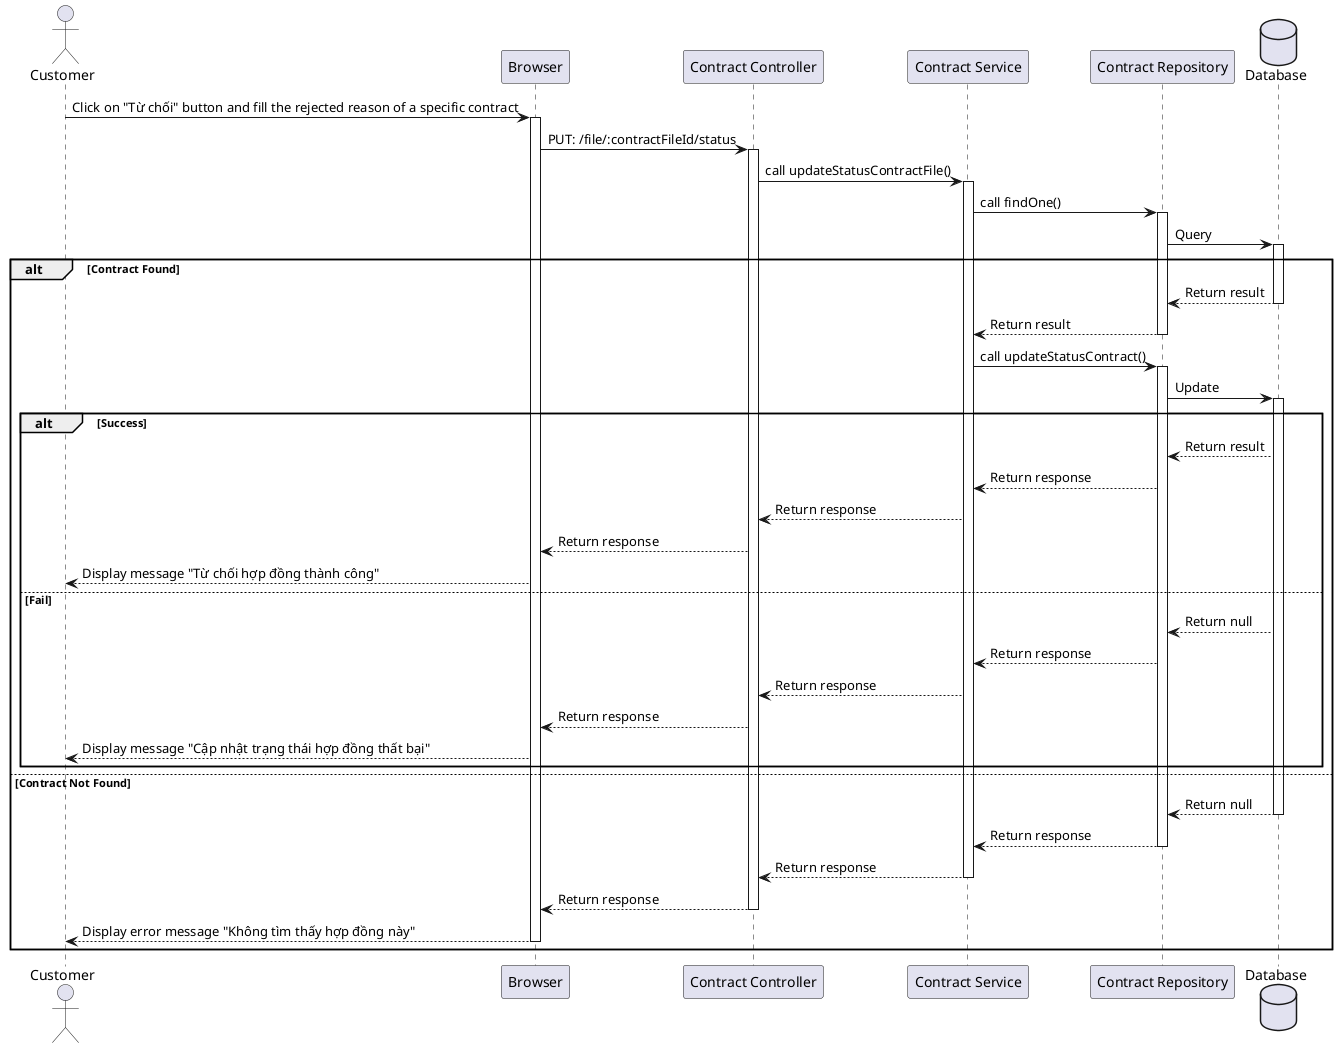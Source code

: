 @startuml
actor Customer as A
participant "Browser" as B
participant "Contract Controller" as C
participant "Contract Service" as D
participant "Contract Repository" as E
database "Database" as F

A -> B++: Click on "Từ chối" button and fill the rejected reason of a specific contract
B -> C++: PUT: /file/:contractFileId/status
C -> D++: call updateStatusContractFile()
D -> E++: call findOne()
E -> F++: Query
alt Contract Found
    F --> E--: Return result
    E --> D--: Return result
    D -> E++: call updateStatusContract()
    E -> F++: Update
    alt Success
        F --> E: Return result
        E --> D: Return response
        D --> C: Return response
        C --> B: Return response
        B --> A: Display message "Từ chối hợp đồng thành công"
    else Fail
        F --> E: Return null
        E --> D: Return response
        D --> C: Return response
        C --> B: Return response
        B --> A: Display message "Cập nhật trạng thái hợp đồng thất bại"
    end
else Contract Not Found
     F --> E--: Return null
     E --> D--: Return response
     D --> C--: Return response
     C --> B--: Return response
     B --> A--: Display error message "Không tìm thấy hợp đồng này"
end
@enduml